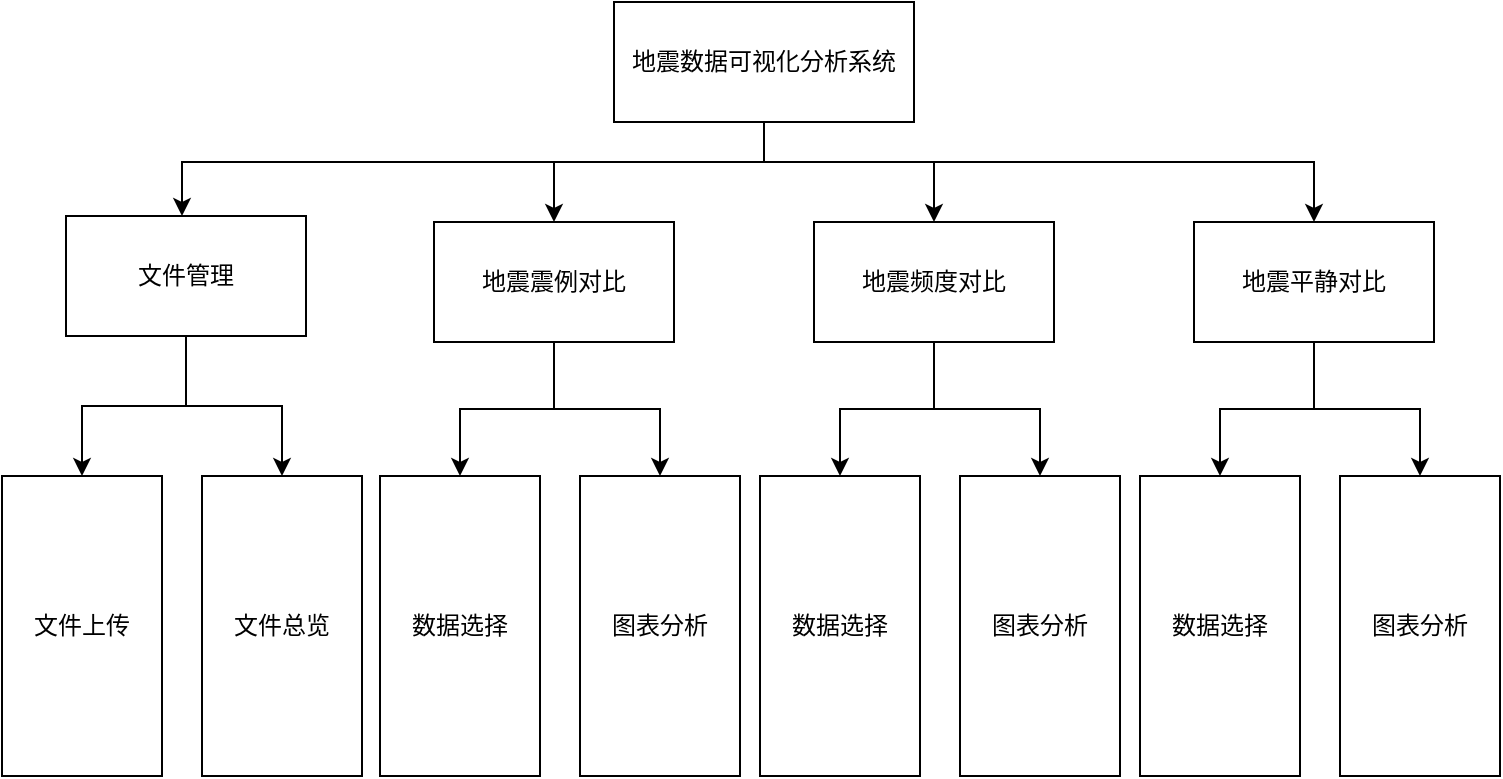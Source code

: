<mxfile version="17.5.0" type="github">
  <diagram id="xymFPKdwMAsWKoXTowV9" name="Page-1">
    <mxGraphModel dx="1422" dy="685" grid="0" gridSize="10" guides="1" tooltips="1" connect="1" arrows="1" fold="1" page="1" pageScale="1" pageWidth="827" pageHeight="1169" math="0" shadow="0">
      <root>
        <mxCell id="0" />
        <mxCell id="1" parent="0" />
        <mxCell id="cbIY8enpqSfV5GTYW9Xm-12" style="edgeStyle=orthogonalEdgeStyle;rounded=0;orthogonalLoop=1;jettySize=auto;html=1;" parent="1" source="cbIY8enpqSfV5GTYW9Xm-1" target="cbIY8enpqSfV5GTYW9Xm-3" edge="1">
          <mxGeometry relative="1" as="geometry">
            <Array as="points">
              <mxPoint x="442" y="315" />
              <mxPoint x="337" y="315" />
            </Array>
          </mxGeometry>
        </mxCell>
        <mxCell id="cbIY8enpqSfV5GTYW9Xm-13" style="edgeStyle=orthogonalEdgeStyle;rounded=0;orthogonalLoop=1;jettySize=auto;html=1;" parent="1" source="cbIY8enpqSfV5GTYW9Xm-1" target="cbIY8enpqSfV5GTYW9Xm-4" edge="1">
          <mxGeometry relative="1" as="geometry">
            <Array as="points">
              <mxPoint x="442" y="315" />
              <mxPoint x="527" y="315" />
            </Array>
          </mxGeometry>
        </mxCell>
        <mxCell id="cbIY8enpqSfV5GTYW9Xm-14" style="edgeStyle=orthogonalEdgeStyle;rounded=0;orthogonalLoop=1;jettySize=auto;html=1;" parent="1" source="cbIY8enpqSfV5GTYW9Xm-1" target="cbIY8enpqSfV5GTYW9Xm-5" edge="1">
          <mxGeometry relative="1" as="geometry">
            <Array as="points">
              <mxPoint x="442" y="315" />
              <mxPoint x="717" y="315" />
            </Array>
          </mxGeometry>
        </mxCell>
        <mxCell id="cbIY8enpqSfV5GTYW9Xm-15" style="edgeStyle=orthogonalEdgeStyle;rounded=0;orthogonalLoop=1;jettySize=auto;html=1;" parent="1" source="cbIY8enpqSfV5GTYW9Xm-1" target="cbIY8enpqSfV5GTYW9Xm-2" edge="1">
          <mxGeometry relative="1" as="geometry">
            <Array as="points">
              <mxPoint x="442" y="315" />
              <mxPoint x="151" y="315" />
            </Array>
          </mxGeometry>
        </mxCell>
        <mxCell id="cbIY8enpqSfV5GTYW9Xm-1" value="地震数据可视化分析系统" style="rounded=0;whiteSpace=wrap;html=1;" parent="1" vertex="1">
          <mxGeometry x="367" y="235" width="150" height="60" as="geometry" />
        </mxCell>
        <mxCell id="g_vwR_38U-wGOcE1gzHx-3" style="edgeStyle=orthogonalEdgeStyle;rounded=0;orthogonalLoop=1;jettySize=auto;html=1;entryX=0.5;entryY=0;entryDx=0;entryDy=0;" edge="1" parent="1" source="cbIY8enpqSfV5GTYW9Xm-2" target="g_vwR_38U-wGOcE1gzHx-1">
          <mxGeometry relative="1" as="geometry" />
        </mxCell>
        <mxCell id="g_vwR_38U-wGOcE1gzHx-4" style="edgeStyle=orthogonalEdgeStyle;rounded=0;orthogonalLoop=1;jettySize=auto;html=1;" edge="1" parent="1" source="cbIY8enpqSfV5GTYW9Xm-2" target="g_vwR_38U-wGOcE1gzHx-2">
          <mxGeometry relative="1" as="geometry" />
        </mxCell>
        <mxCell id="cbIY8enpqSfV5GTYW9Xm-2" value="文件管理" style="rounded=0;whiteSpace=wrap;html=1;" parent="1" vertex="1">
          <mxGeometry x="93" y="342" width="120" height="60" as="geometry" />
        </mxCell>
        <mxCell id="cbIY8enpqSfV5GTYW9Xm-17" style="edgeStyle=orthogonalEdgeStyle;rounded=0;orthogonalLoop=1;jettySize=auto;html=1;entryX=0.5;entryY=0;entryDx=0;entryDy=0;" parent="1" source="cbIY8enpqSfV5GTYW9Xm-3" target="cbIY8enpqSfV5GTYW9Xm-6" edge="1">
          <mxGeometry relative="1" as="geometry" />
        </mxCell>
        <mxCell id="cbIY8enpqSfV5GTYW9Xm-18" style="edgeStyle=orthogonalEdgeStyle;rounded=0;orthogonalLoop=1;jettySize=auto;html=1;entryX=0.5;entryY=0;entryDx=0;entryDy=0;" parent="1" source="cbIY8enpqSfV5GTYW9Xm-3" target="cbIY8enpqSfV5GTYW9Xm-7" edge="1">
          <mxGeometry relative="1" as="geometry" />
        </mxCell>
        <mxCell id="cbIY8enpqSfV5GTYW9Xm-3" value="地震震例对比" style="rounded=0;whiteSpace=wrap;html=1;" parent="1" vertex="1">
          <mxGeometry x="277" y="345" width="120" height="60" as="geometry" />
        </mxCell>
        <mxCell id="cbIY8enpqSfV5GTYW9Xm-19" style="edgeStyle=orthogonalEdgeStyle;rounded=0;orthogonalLoop=1;jettySize=auto;html=1;entryX=0.5;entryY=0;entryDx=0;entryDy=0;" parent="1" source="cbIY8enpqSfV5GTYW9Xm-4" target="cbIY8enpqSfV5GTYW9Xm-8" edge="1">
          <mxGeometry relative="1" as="geometry" />
        </mxCell>
        <mxCell id="cbIY8enpqSfV5GTYW9Xm-20" style="edgeStyle=orthogonalEdgeStyle;rounded=0;orthogonalLoop=1;jettySize=auto;html=1;entryX=0.5;entryY=0;entryDx=0;entryDy=0;" parent="1" source="cbIY8enpqSfV5GTYW9Xm-4" target="cbIY8enpqSfV5GTYW9Xm-9" edge="1">
          <mxGeometry relative="1" as="geometry" />
        </mxCell>
        <mxCell id="cbIY8enpqSfV5GTYW9Xm-4" value="地震频度对比" style="rounded=0;whiteSpace=wrap;html=1;" parent="1" vertex="1">
          <mxGeometry x="467" y="345" width="120" height="60" as="geometry" />
        </mxCell>
        <mxCell id="cbIY8enpqSfV5GTYW9Xm-21" style="edgeStyle=orthogonalEdgeStyle;rounded=0;orthogonalLoop=1;jettySize=auto;html=1;entryX=0.5;entryY=0;entryDx=0;entryDy=0;" parent="1" source="cbIY8enpqSfV5GTYW9Xm-5" target="cbIY8enpqSfV5GTYW9Xm-10" edge="1">
          <mxGeometry relative="1" as="geometry" />
        </mxCell>
        <mxCell id="cbIY8enpqSfV5GTYW9Xm-22" style="edgeStyle=orthogonalEdgeStyle;rounded=0;orthogonalLoop=1;jettySize=auto;html=1;entryX=0.5;entryY=0;entryDx=0;entryDy=0;" parent="1" source="cbIY8enpqSfV5GTYW9Xm-5" target="cbIY8enpqSfV5GTYW9Xm-11" edge="1">
          <mxGeometry relative="1" as="geometry" />
        </mxCell>
        <mxCell id="cbIY8enpqSfV5GTYW9Xm-5" value="地震平静对比" style="rounded=0;whiteSpace=wrap;html=1;" parent="1" vertex="1">
          <mxGeometry x="657" y="345" width="120" height="60" as="geometry" />
        </mxCell>
        <mxCell id="cbIY8enpqSfV5GTYW9Xm-6" value="数据选择" style="rounded=0;whiteSpace=wrap;html=1;" parent="1" vertex="1">
          <mxGeometry x="250" y="472" width="80" height="150" as="geometry" />
        </mxCell>
        <mxCell id="cbIY8enpqSfV5GTYW9Xm-7" value="图表分析" style="rounded=0;whiteSpace=wrap;html=1;" parent="1" vertex="1">
          <mxGeometry x="350" y="472" width="80" height="150" as="geometry" />
        </mxCell>
        <mxCell id="cbIY8enpqSfV5GTYW9Xm-8" value="数据选择" style="rounded=0;whiteSpace=wrap;html=1;" parent="1" vertex="1">
          <mxGeometry x="440" y="472" width="80" height="150" as="geometry" />
        </mxCell>
        <mxCell id="cbIY8enpqSfV5GTYW9Xm-9" value="图表分析" style="rounded=0;whiteSpace=wrap;html=1;" parent="1" vertex="1">
          <mxGeometry x="540" y="472" width="80" height="150" as="geometry" />
        </mxCell>
        <mxCell id="cbIY8enpqSfV5GTYW9Xm-10" value="数据选择" style="rounded=0;whiteSpace=wrap;html=1;" parent="1" vertex="1">
          <mxGeometry x="630" y="472" width="80" height="150" as="geometry" />
        </mxCell>
        <mxCell id="cbIY8enpqSfV5GTYW9Xm-11" value="图表分析" style="rounded=0;whiteSpace=wrap;html=1;" parent="1" vertex="1">
          <mxGeometry x="730" y="472" width="80" height="150" as="geometry" />
        </mxCell>
        <mxCell id="g_vwR_38U-wGOcE1gzHx-1" value="文件上传" style="rounded=0;whiteSpace=wrap;html=1;" vertex="1" parent="1">
          <mxGeometry x="61" y="472" width="80" height="150" as="geometry" />
        </mxCell>
        <mxCell id="g_vwR_38U-wGOcE1gzHx-2" value="文件总览" style="rounded=0;whiteSpace=wrap;html=1;" vertex="1" parent="1">
          <mxGeometry x="161" y="472" width="80" height="150" as="geometry" />
        </mxCell>
      </root>
    </mxGraphModel>
  </diagram>
</mxfile>
